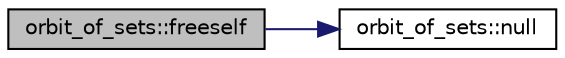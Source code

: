 digraph "orbit_of_sets::freeself"
{
  edge [fontname="Helvetica",fontsize="10",labelfontname="Helvetica",labelfontsize="10"];
  node [fontname="Helvetica",fontsize="10",shape=record];
  rankdir="LR";
  Node22 [label="orbit_of_sets::freeself",height=0.2,width=0.4,color="black", fillcolor="grey75", style="filled", fontcolor="black"];
  Node22 -> Node23 [color="midnightblue",fontsize="10",style="solid",fontname="Helvetica"];
  Node23 [label="orbit_of_sets::null",height=0.2,width=0.4,color="black", fillcolor="white", style="filled",URL="$d5/da0/classorbit__of__sets.html#a215cd3b2386ca2d4bda2e2cb9a9a04ff"];
}
